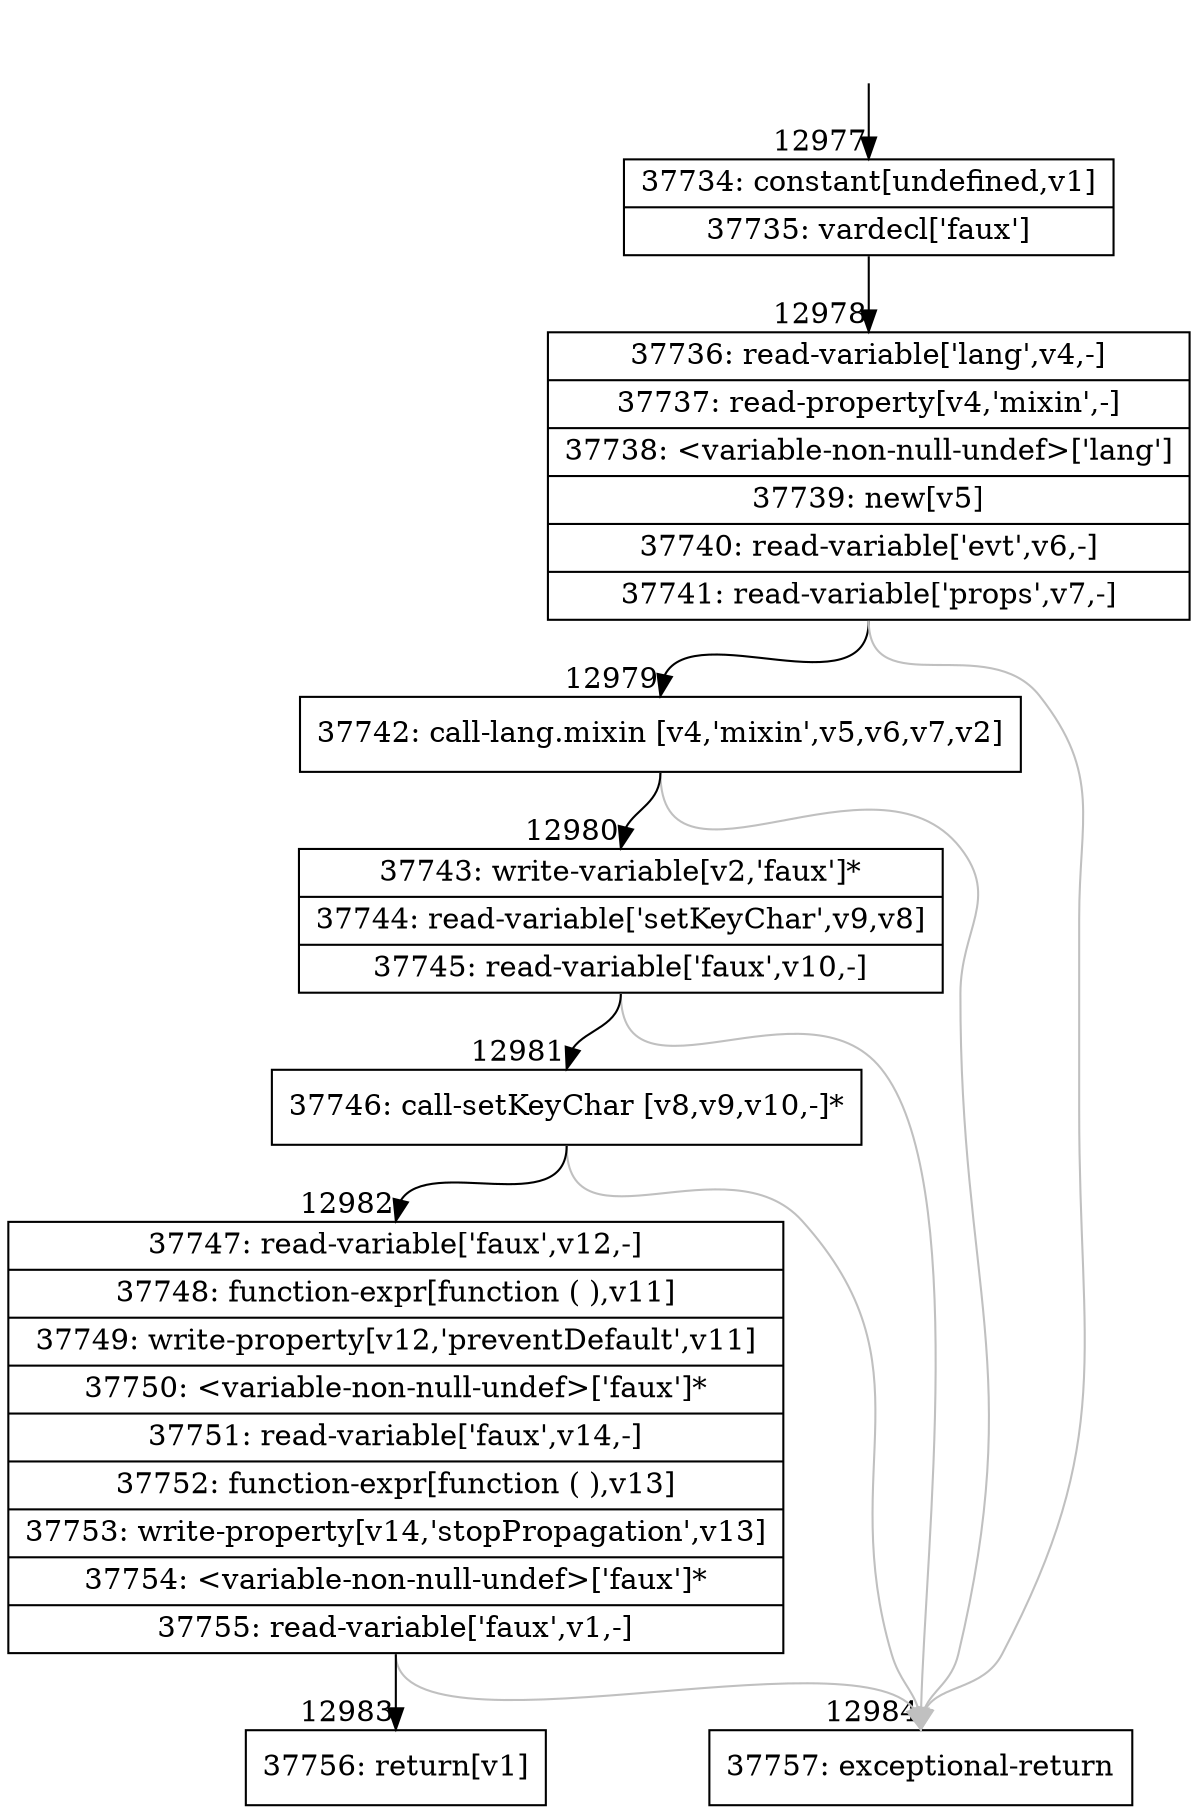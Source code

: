 digraph {
rankdir="TD"
BB_entry951[shape=none,label=""];
BB_entry951 -> BB12977 [tailport=s, headport=n, headlabel="    12977"]
BB12977 [shape=record label="{37734: constant[undefined,v1]|37735: vardecl['faux']}" ] 
BB12977 -> BB12978 [tailport=s, headport=n, headlabel="      12978"]
BB12978 [shape=record label="{37736: read-variable['lang',v4,-]|37737: read-property[v4,'mixin',-]|37738: \<variable-non-null-undef\>['lang']|37739: new[v5]|37740: read-variable['evt',v6,-]|37741: read-variable['props',v7,-]}" ] 
BB12978 -> BB12979 [tailport=s, headport=n, headlabel="      12979"]
BB12978 -> BB12984 [tailport=s, headport=n, color=gray, headlabel="      12984"]
BB12979 [shape=record label="{37742: call-lang.mixin [v4,'mixin',v5,v6,v7,v2]}" ] 
BB12979 -> BB12980 [tailport=s, headport=n, headlabel="      12980"]
BB12979 -> BB12984 [tailport=s, headport=n, color=gray]
BB12980 [shape=record label="{37743: write-variable[v2,'faux']*|37744: read-variable['setKeyChar',v9,v8]|37745: read-variable['faux',v10,-]}" ] 
BB12980 -> BB12981 [tailport=s, headport=n, headlabel="      12981"]
BB12980 -> BB12984 [tailport=s, headport=n, color=gray]
BB12981 [shape=record label="{37746: call-setKeyChar [v8,v9,v10,-]*}" ] 
BB12981 -> BB12982 [tailport=s, headport=n, headlabel="      12982"]
BB12981 -> BB12984 [tailport=s, headport=n, color=gray]
BB12982 [shape=record label="{37747: read-variable['faux',v12,-]|37748: function-expr[function ( ),v11]|37749: write-property[v12,'preventDefault',v11]|37750: \<variable-non-null-undef\>['faux']*|37751: read-variable['faux',v14,-]|37752: function-expr[function ( ),v13]|37753: write-property[v14,'stopPropagation',v13]|37754: \<variable-non-null-undef\>['faux']*|37755: read-variable['faux',v1,-]}" ] 
BB12982 -> BB12983 [tailport=s, headport=n, headlabel="      12983"]
BB12982 -> BB12984 [tailport=s, headport=n, color=gray]
BB12983 [shape=record label="{37756: return[v1]}" ] 
BB12984 [shape=record label="{37757: exceptional-return}" ] 
//#$~ 18236
}
